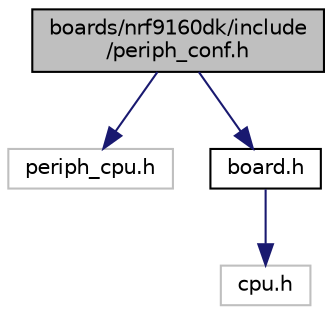 digraph "boards/nrf9160dk/include/periph_conf.h"
{
 // LATEX_PDF_SIZE
  edge [fontname="Helvetica",fontsize="10",labelfontname="Helvetica",labelfontsize="10"];
  node [fontname="Helvetica",fontsize="10",shape=record];
  Node1 [label="boards/nrf9160dk/include\l/periph_conf.h",height=0.2,width=0.4,color="black", fillcolor="grey75", style="filled", fontcolor="black",tooltip="Peripheral configuration for the nRF9160DK."];
  Node1 -> Node2 [color="midnightblue",fontsize="10",style="solid",fontname="Helvetica"];
  Node2 [label="periph_cpu.h",height=0.2,width=0.4,color="grey75", fillcolor="white", style="filled",tooltip=" "];
  Node1 -> Node3 [color="midnightblue",fontsize="10",style="solid",fontname="Helvetica"];
  Node3 [label="board.h",height=0.2,width=0.4,color="black", fillcolor="white", style="filled",URL="$nrf9160dk_2include_2board_8h.html",tooltip="Board configuration for the nrf9160dk board."];
  Node3 -> Node4 [color="midnightblue",fontsize="10",style="solid",fontname="Helvetica"];
  Node4 [label="cpu.h",height=0.2,width=0.4,color="grey75", fillcolor="white", style="filled",tooltip=" "];
}

